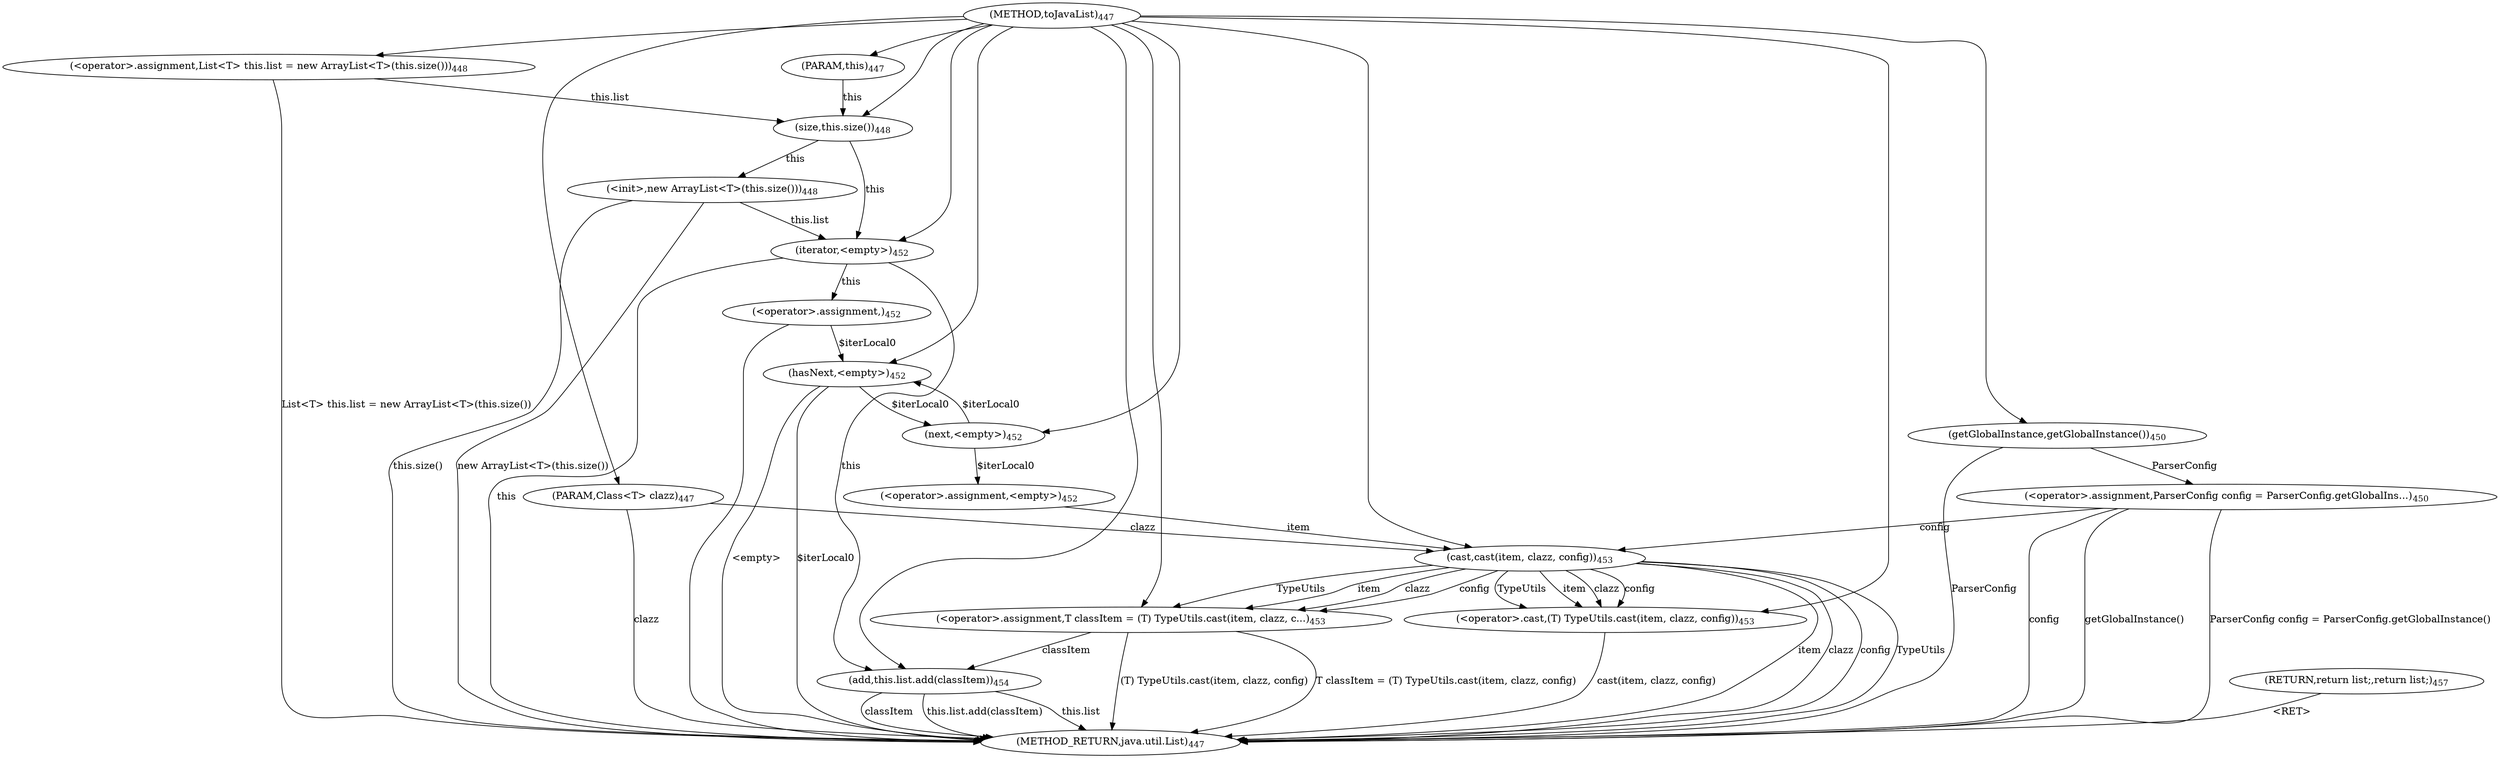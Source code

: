 digraph "toJavaList" {  
"1273" [label = <(METHOD,toJavaList)<SUB>447</SUB>> ]
"1325" [label = <(METHOD_RETURN,java.util.List)<SUB>447</SUB>> ]
"93" [label = <(PARAM,this)<SUB>447</SUB>> ]
"1274" [label = <(PARAM,Class&lt;T&gt; clazz)<SUB>447</SUB>> ]
"1276" [label = <(&lt;operator&gt;.assignment,List&lt;T&gt; this.list = new ArrayList&lt;T&gt;(this.size()))<SUB>448</SUB>> ]
"1281" [label = <(&lt;init&gt;,new ArrayList&lt;T&gt;(this.size()))<SUB>448</SUB>> ]
"1287" [label = <(&lt;operator&gt;.assignment,ParserConfig config = ParserConfig.getGlobalIns...)<SUB>450</SUB>> ]
"1292" [label = <(&lt;operator&gt;.assignment,)<SUB>452</SUB>> ]
"1319" [label = <(RETURN,return list;,return list;)<SUB>457</SUB>> ]
"1276" [label = <(&lt;operator&gt;.assignment,List&lt;T&gt; this.list = new ArrayList&lt;T&gt;(this.size()))<SUB>448</SUB>> ]
"1276" [label = <(&lt;operator&gt;.assignment,List&lt;T&gt; this.list = new ArrayList&lt;T&gt;(this.size()))<SUB>448</SUB>> ]
"1281" [label = <(&lt;init&gt;,new ArrayList&lt;T&gt;(this.size()))<SUB>448</SUB>> ]
"1281" [label = <(&lt;init&gt;,new ArrayList&lt;T&gt;(this.size()))<SUB>448</SUB>> ]
"1287" [label = <(&lt;operator&gt;.assignment,ParserConfig config = ParserConfig.getGlobalIns...)<SUB>450</SUB>> ]
"1287" [label = <(&lt;operator&gt;.assignment,ParserConfig config = ParserConfig.getGlobalIns...)<SUB>450</SUB>> ]
"1292" [label = <(&lt;operator&gt;.assignment,)<SUB>452</SUB>> ]
"1292" [label = <(&lt;operator&gt;.assignment,)<SUB>452</SUB>> ]
"1296" [label = <(hasNext,&lt;empty&gt;)<SUB>452</SUB>> ]
"1285" [label = <(size,this.size())<SUB>448</SUB>> ]
"1289" [label = <(getGlobalInstance,getGlobalInstance())<SUB>450</SUB>> ]
"1294" [label = <(iterator,&lt;empty&gt;)<SUB>452</SUB>> ]
"1296" [label = <(hasNext,&lt;empty&gt;)<SUB>452</SUB>> ]
"1300" [label = <(&lt;operator&gt;.assignment,&lt;empty&gt;)<SUB>452</SUB>> ]
"1305" [label = <(&lt;operator&gt;.assignment,T classItem = (T) TypeUtils.cast(item, clazz, c...)<SUB>453</SUB>> ]
"1314" [label = <(add,this.list.add(classItem))<SUB>454</SUB>> ]
"1300" [label = <(&lt;operator&gt;.assignment,&lt;empty&gt;)<SUB>452</SUB>> ]
"1300" [label = <(&lt;operator&gt;.assignment,&lt;empty&gt;)<SUB>452</SUB>> ]
"1305" [label = <(&lt;operator&gt;.assignment,T classItem = (T) TypeUtils.cast(item, clazz, c...)<SUB>453</SUB>> ]
"1305" [label = <(&lt;operator&gt;.assignment,T classItem = (T) TypeUtils.cast(item, clazz, c...)<SUB>453</SUB>> ]
"1314" [label = <(add,this.list.add(classItem))<SUB>454</SUB>> ]
"1314" [label = <(add,this.list.add(classItem))<SUB>454</SUB>> ]
"1302" [label = <(next,&lt;empty&gt;)<SUB>452</SUB>> ]
"1307" [label = <(&lt;operator&gt;.cast,(T) TypeUtils.cast(item, clazz, config))<SUB>453</SUB>> ]
"1307" [label = <(&lt;operator&gt;.cast,(T) TypeUtils.cast(item, clazz, config))<SUB>453</SUB>> ]
"1309" [label = <(cast,cast(item, clazz, config))<SUB>453</SUB>> ]
"1309" [label = <(cast,cast(item, clazz, config))<SUB>453</SUB>> ]
"1309" [label = <(cast,cast(item, clazz, config))<SUB>453</SUB>> ]
"1309" [label = <(cast,cast(item, clazz, config))<SUB>453</SUB>> ]
  "1319" -> "1325"  [ label = "&lt;RET&gt;"] 
  "1274" -> "1325"  [ label = "clazz"] 
  "1276" -> "1325"  [ label = "List&lt;T&gt; this.list = new ArrayList&lt;T&gt;(this.size())"] 
  "1281" -> "1325"  [ label = "this.size()"] 
  "1281" -> "1325"  [ label = "new ArrayList&lt;T&gt;(this.size())"] 
  "1287" -> "1325"  [ label = "config"] 
  "1287" -> "1325"  [ label = "getGlobalInstance()"] 
  "1287" -> "1325"  [ label = "ParserConfig config = ParserConfig.getGlobalInstance()"] 
  "1294" -> "1325"  [ label = "this"] 
  "1292" -> "1325" 
  "1296" -> "1325"  [ label = "$iterLocal0"] 
  "1296" -> "1325"  [ label = "&lt;empty&gt;"] 
  "1309" -> "1325"  [ label = "item"] 
  "1309" -> "1325"  [ label = "clazz"] 
  "1309" -> "1325"  [ label = "config"] 
  "1307" -> "1325"  [ label = "cast(item, clazz, config)"] 
  "1305" -> "1325"  [ label = "(T) TypeUtils.cast(item, clazz, config)"] 
  "1305" -> "1325"  [ label = "T classItem = (T) TypeUtils.cast(item, clazz, config)"] 
  "1314" -> "1325"  [ label = "this.list"] 
  "1314" -> "1325"  [ label = "classItem"] 
  "1314" -> "1325"  [ label = "this.list.add(classItem)"] 
  "1309" -> "1325"  [ label = "TypeUtils"] 
  "1289" -> "1325"  [ label = "ParserConfig"] 
  "1273" -> "93" 
  "1273" -> "1274" 
  "1273" -> "1276" 
  "1289" -> "1287"  [ label = "ParserConfig"] 
  "1294" -> "1292"  [ label = "this"] 
  "1285" -> "1281"  [ label = "this"] 
  "93" -> "1285"  [ label = "this"] 
  "1276" -> "1285"  [ label = "this.list"] 
  "1273" -> "1285" 
  "1273" -> "1289" 
  "1281" -> "1294"  [ label = "this.list"] 
  "1285" -> "1294"  [ label = "this"] 
  "1273" -> "1294" 
  "1292" -> "1296"  [ label = "$iterLocal0"] 
  "1302" -> "1296"  [ label = "$iterLocal0"] 
  "1273" -> "1296" 
  "1302" -> "1300"  [ label = "$iterLocal0"] 
  "1273" -> "1305" 
  "1309" -> "1305"  [ label = "TypeUtils"] 
  "1309" -> "1305"  [ label = "item"] 
  "1309" -> "1305"  [ label = "clazz"] 
  "1309" -> "1305"  [ label = "config"] 
  "1294" -> "1314"  [ label = "this"] 
  "1305" -> "1314"  [ label = "classItem"] 
  "1273" -> "1314" 
  "1296" -> "1302"  [ label = "$iterLocal0"] 
  "1273" -> "1302" 
  "1273" -> "1307" 
  "1309" -> "1307"  [ label = "TypeUtils"] 
  "1309" -> "1307"  [ label = "item"] 
  "1309" -> "1307"  [ label = "clazz"] 
  "1309" -> "1307"  [ label = "config"] 
  "1273" -> "1309" 
  "1300" -> "1309"  [ label = "item"] 
  "1274" -> "1309"  [ label = "clazz"] 
  "1287" -> "1309"  [ label = "config"] 
}
